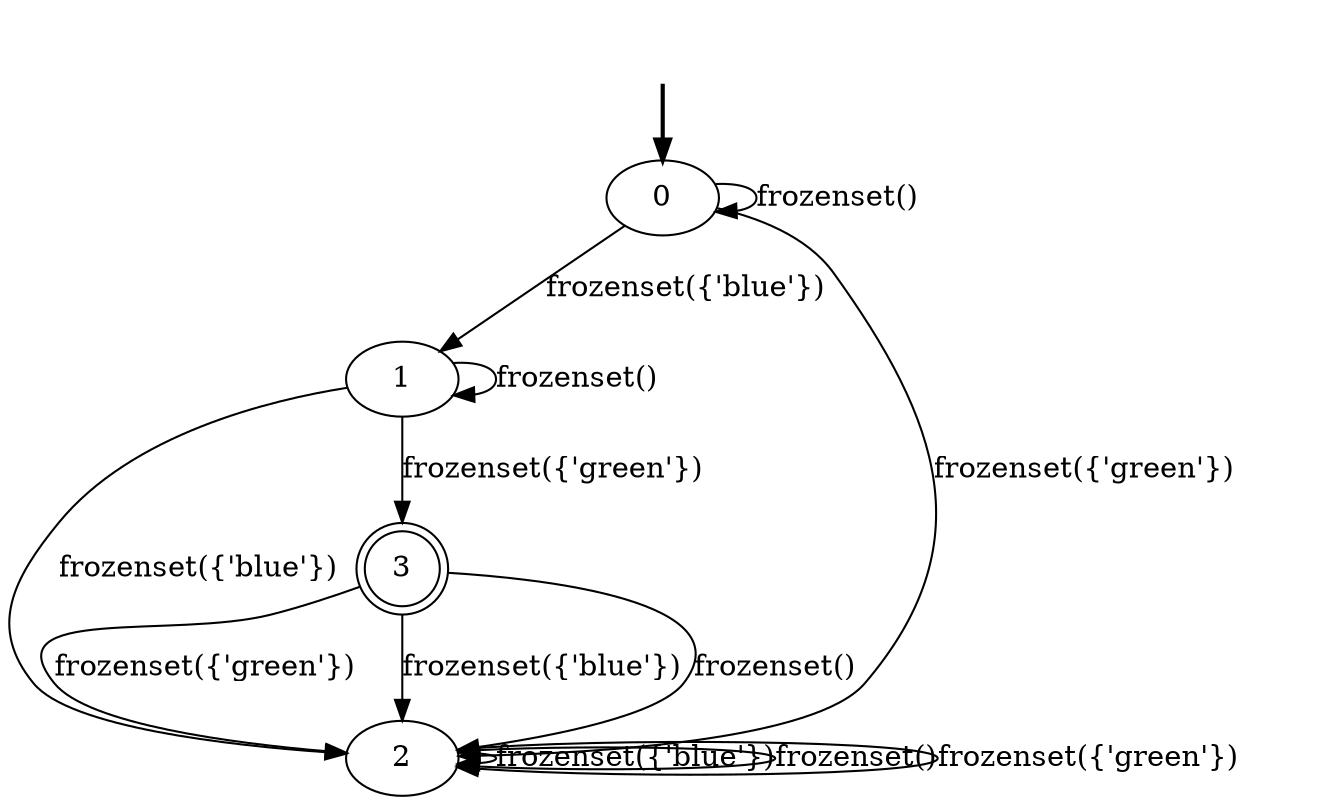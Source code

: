 digraph {
	fake [style=invisible]
	0 [root=true]
	1
	2
	3 [shape=doublecircle]
	fake -> 0 [style=bold]
	2 -> 2 [label="frozenset({'blue'})"]
	3 -> 2 [label="frozenset({'green'})"]
	3 -> 2 [label="frozenset({'blue'})"]
	0 -> 2 [label="frozenset({'green'})"]
	1 -> 1 [label="frozenset()"]
	0 -> 0 [label="frozenset()"]
	2 -> 2 [label="frozenset()"]
	3 -> 2 [label="frozenset()"]
	2 -> 2 [label="frozenset({'green'})"]
	0 -> 1 [label="frozenset({'blue'})"]
	1 -> 3 [label="frozenset({'green'})"]
	1 -> 2 [label="frozenset({'blue'})"]
}
